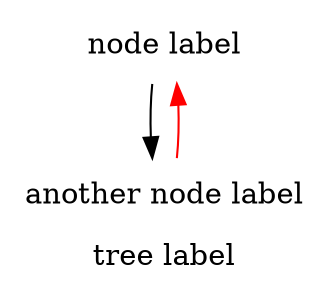 digraph G {
	label = "tree label";
	node [ shape = "plaintext" ];
	0 [ label = "node label" ];
	1 [ label = "another node label" ];

	// forward relationship
	0 -> 1;

	// backward relationship, path closed
	1 -> 0 [ arrowtail = "normal", color = "red" ];
}
